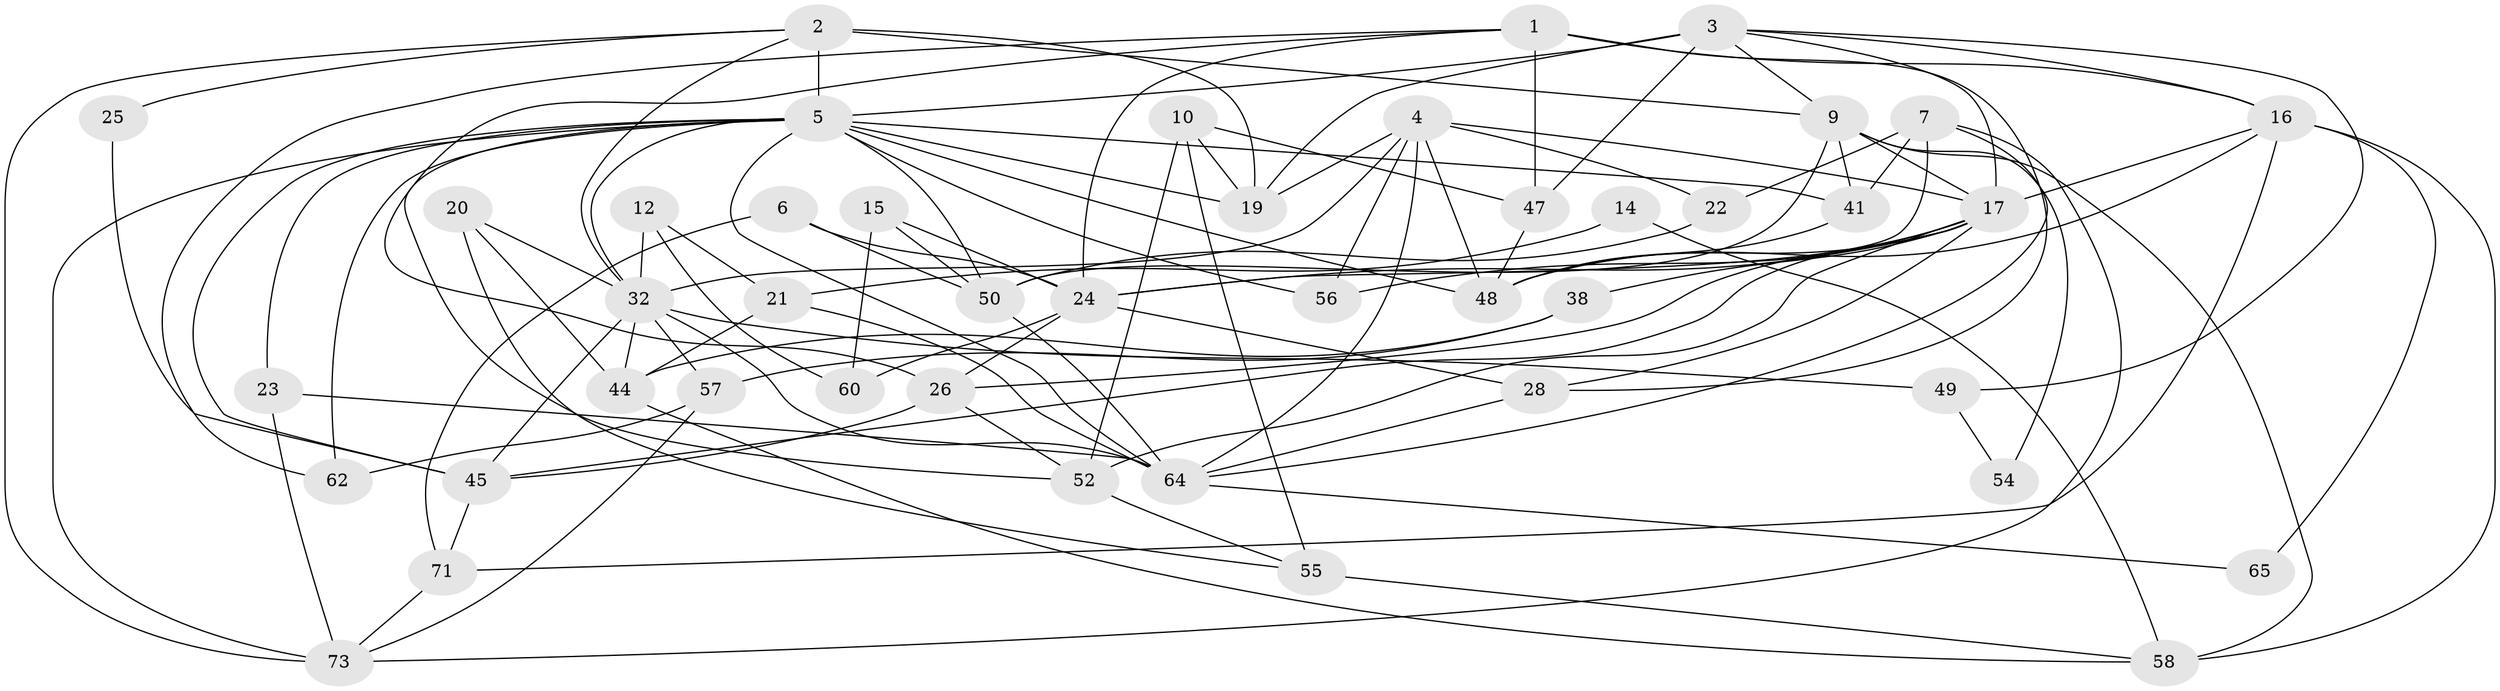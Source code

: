 // original degree distribution, {3: 0.2972972972972973, 4: 0.2702702702702703, 6: 0.10810810810810811, 5: 0.16216216216216217, 2: 0.12162162162162163, 8: 0.013513513513513514, 7: 0.013513513513513514, 9: 0.013513513513513514}
// Generated by graph-tools (version 1.1) at 2025/18/03/04/25 18:18:33]
// undirected, 44 vertices, 110 edges
graph export_dot {
graph [start="1"]
  node [color=gray90,style=filled];
  1 [super="+40"];
  2 [super="+27"];
  3 [super="+34"];
  4 [super="+13"];
  5 [super="+36+8+29"];
  6;
  7 [super="+18"];
  9 [super="+11"];
  10;
  12;
  14;
  15;
  16 [super="+43"];
  17 [super="+30"];
  19 [super="+31"];
  20;
  21;
  22;
  23;
  24 [super="+70+33"];
  25;
  26;
  28 [super="+63+42"];
  32 [super="+39+61"];
  38;
  41 [super="+46"];
  44 [super="+69"];
  45 [super="+53"];
  47;
  48;
  49;
  50;
  52;
  54;
  55 [super="+66"];
  56;
  57;
  58;
  60;
  62;
  64;
  65;
  71;
  73;
  1 -- 26;
  1 -- 24;
  1 -- 16;
  1 -- 62;
  1 -- 47;
  1 -- 28 [weight=2];
  2 -- 25;
  2 -- 32;
  2 -- 73;
  2 -- 19;
  2 -- 5 [weight=2];
  2 -- 9;
  3 -- 17;
  3 -- 49;
  3 -- 16;
  3 -- 19;
  3 -- 47;
  3 -- 9;
  3 -- 5 [weight=2];
  4 -- 64;
  4 -- 32;
  4 -- 48;
  4 -- 19;
  4 -- 22;
  4 -- 56;
  4 -- 17;
  5 -- 19;
  5 -- 50;
  5 -- 52;
  5 -- 64;
  5 -- 41;
  5 -- 32;
  5 -- 45;
  5 -- 73;
  5 -- 48;
  5 -- 23;
  5 -- 56 [weight=2];
  5 -- 62;
  6 -- 50;
  6 -- 71;
  6 -- 24;
  7 -- 73;
  7 -- 24 [weight=3];
  7 -- 64;
  7 -- 22;
  7 -- 41;
  9 -- 17;
  9 -- 54;
  9 -- 50;
  9 -- 58;
  9 -- 41;
  10 -- 52;
  10 -- 19;
  10 -- 47;
  10 -- 55;
  12 -- 60;
  12 -- 21;
  12 -- 32;
  14 -- 21;
  14 -- 58;
  15 -- 50;
  15 -- 60;
  15 -- 24;
  16 -- 48;
  16 -- 17;
  16 -- 65;
  16 -- 71;
  16 -- 58;
  17 -- 45;
  17 -- 56;
  17 -- 38;
  17 -- 48;
  17 -- 52;
  17 -- 24;
  17 -- 26;
  17 -- 28;
  20 -- 32;
  20 -- 55;
  20 -- 44;
  21 -- 64;
  21 -- 44;
  22 -- 50;
  23 -- 64;
  23 -- 73;
  24 -- 28 [weight=3];
  24 -- 60;
  24 -- 26;
  25 -- 45;
  26 -- 52;
  26 -- 45;
  28 -- 64;
  32 -- 64;
  32 -- 49;
  32 -- 44;
  32 -- 57;
  32 -- 45;
  38 -- 57;
  38 -- 44;
  41 -- 48;
  44 -- 58;
  45 -- 71;
  47 -- 48;
  49 -- 54;
  50 -- 64;
  52 -- 55;
  55 -- 58;
  57 -- 73;
  57 -- 62;
  64 -- 65;
  71 -- 73;
}
